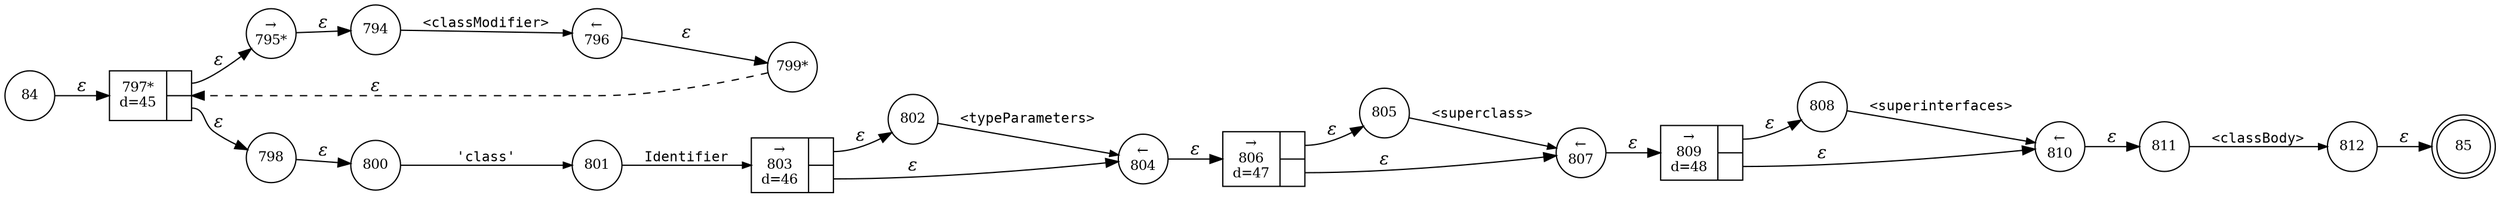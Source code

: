 digraph ATN {
rankdir=LR;
s85[fontsize=11, label="85", shape=doublecircle, fixedsize=true, width=.6];
s800[fontsize=11,label="800", shape=circle, fixedsize=true, width=.55, peripheries=1];
s801[fontsize=11,label="801", shape=circle, fixedsize=true, width=.55, peripheries=1];
s802[fontsize=11,label="802", shape=circle, fixedsize=true, width=.55, peripheries=1];
s803[fontsize=11,label="{&rarr;\n803\nd=46|{<p0>|<p1>}}", shape=record, fixedsize=false, peripheries=1];
s804[fontsize=11,label="&larr;\n804", shape=circle, fixedsize=true, width=.55, peripheries=1];
s805[fontsize=11,label="805", shape=circle, fixedsize=true, width=.55, peripheries=1];
s806[fontsize=11,label="{&rarr;\n806\nd=47|{<p0>|<p1>}}", shape=record, fixedsize=false, peripheries=1];
s807[fontsize=11,label="&larr;\n807", shape=circle, fixedsize=true, width=.55, peripheries=1];
s808[fontsize=11,label="808", shape=circle, fixedsize=true, width=.55, peripheries=1];
s809[fontsize=11,label="{&rarr;\n809\nd=48|{<p0>|<p1>}}", shape=record, fixedsize=false, peripheries=1];
s810[fontsize=11,label="&larr;\n810", shape=circle, fixedsize=true, width=.55, peripheries=1];
s811[fontsize=11,label="811", shape=circle, fixedsize=true, width=.55, peripheries=1];
s812[fontsize=11,label="812", shape=circle, fixedsize=true, width=.55, peripheries=1];
s84[fontsize=11,label="84", shape=circle, fixedsize=true, width=.55, peripheries=1];
s794[fontsize=11,label="794", shape=circle, fixedsize=true, width=.55, peripheries=1];
s795[fontsize=11,label="&rarr;\n795*", shape=circle, fixedsize=true, width=.55, peripheries=1];
s796[fontsize=11,label="&larr;\n796", shape=circle, fixedsize=true, width=.55, peripheries=1];
s797[fontsize=11,label="{797*\nd=45|{<p0>|<p1>}}", shape=record, fixedsize=false, peripheries=1];
s798[fontsize=11,label="798", shape=circle, fixedsize=true, width=.55, peripheries=1];
s799[fontsize=11,label="799*", shape=circle, fixedsize=true, width=.55, peripheries=1];
s84 -> s797 [fontname="Times-Italic", label="&epsilon;"];
s797:p0 -> s795 [fontname="Times-Italic", label="&epsilon;"];
s797:p1 -> s798 [fontname="Times-Italic", label="&epsilon;"];
s795 -> s794 [fontname="Times-Italic", label="&epsilon;"];
s798 -> s800 [fontname="Times-Italic", label="&epsilon;"];
s794 -> s796 [fontsize=11, fontname="Courier", arrowsize=.7, label = "<classModifier>", arrowhead = normal];
s800 -> s801 [fontsize=11, fontname="Courier", arrowsize=.7, label = "'class'", arrowhead = normal];
s796 -> s799 [fontname="Times-Italic", label="&epsilon;"];
s801 -> s803 [fontsize=11, fontname="Courier", arrowsize=.7, label = "Identifier", arrowhead = normal];
s799 -> s797 [fontname="Times-Italic", label="&epsilon;", style="dashed"];
s803:p0 -> s802 [fontname="Times-Italic", label="&epsilon;"];
s803:p1 -> s804 [fontname="Times-Italic", label="&epsilon;"];
s802 -> s804 [fontsize=11, fontname="Courier", arrowsize=.7, label = "<typeParameters>", arrowhead = normal];
s804 -> s806 [fontname="Times-Italic", label="&epsilon;"];
s806:p0 -> s805 [fontname="Times-Italic", label="&epsilon;"];
s806:p1 -> s807 [fontname="Times-Italic", label="&epsilon;"];
s805 -> s807 [fontsize=11, fontname="Courier", arrowsize=.7, label = "<superclass>", arrowhead = normal];
s807 -> s809 [fontname="Times-Italic", label="&epsilon;"];
s809:p0 -> s808 [fontname="Times-Italic", label="&epsilon;"];
s809:p1 -> s810 [fontname="Times-Italic", label="&epsilon;"];
s808 -> s810 [fontsize=11, fontname="Courier", arrowsize=.7, label = "<superinterfaces>", arrowhead = normal];
s810 -> s811 [fontname="Times-Italic", label="&epsilon;"];
s811 -> s812 [fontsize=11, fontname="Courier", arrowsize=.7, label = "<classBody>", arrowhead = normal];
s812 -> s85 [fontname="Times-Italic", label="&epsilon;"];
}